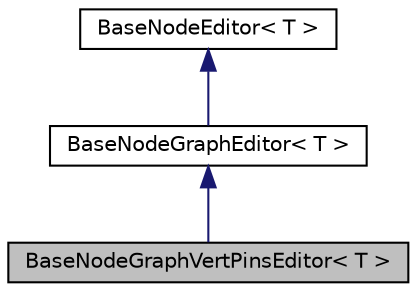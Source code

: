 digraph "BaseNodeGraphVertPinsEditor&lt; T &gt;"
{
 // LATEX_PDF_SIZE
  edge [fontname="Helvetica",fontsize="10",labelfontname="Helvetica",labelfontsize="10"];
  node [fontname="Helvetica",fontsize="10",shape=record];
  Node1 [label="BaseNodeGraphVertPinsEditor\< T \>",height=0.2,width=0.4,color="black", fillcolor="grey75", style="filled", fontcolor="black",tooltip=" "];
  Node2 -> Node1 [dir="back",color="midnightblue",fontsize="10",style="solid",fontname="Helvetica"];
  Node2 [label="BaseNodeGraphEditor\< T \>",height=0.2,width=0.4,color="black", fillcolor="white", style="filled",URL="$class_base_node_graph_editor.html",tooltip=" "];
  Node3 -> Node2 [dir="back",color="midnightblue",fontsize="10",style="solid",fontname="Helvetica"];
  Node3 [label="BaseNodeEditor\< T \>",height=0.2,width=0.4,color="black", fillcolor="white", style="filled",URL="$class_base_node_editor.html",tooltip=" "];
}
